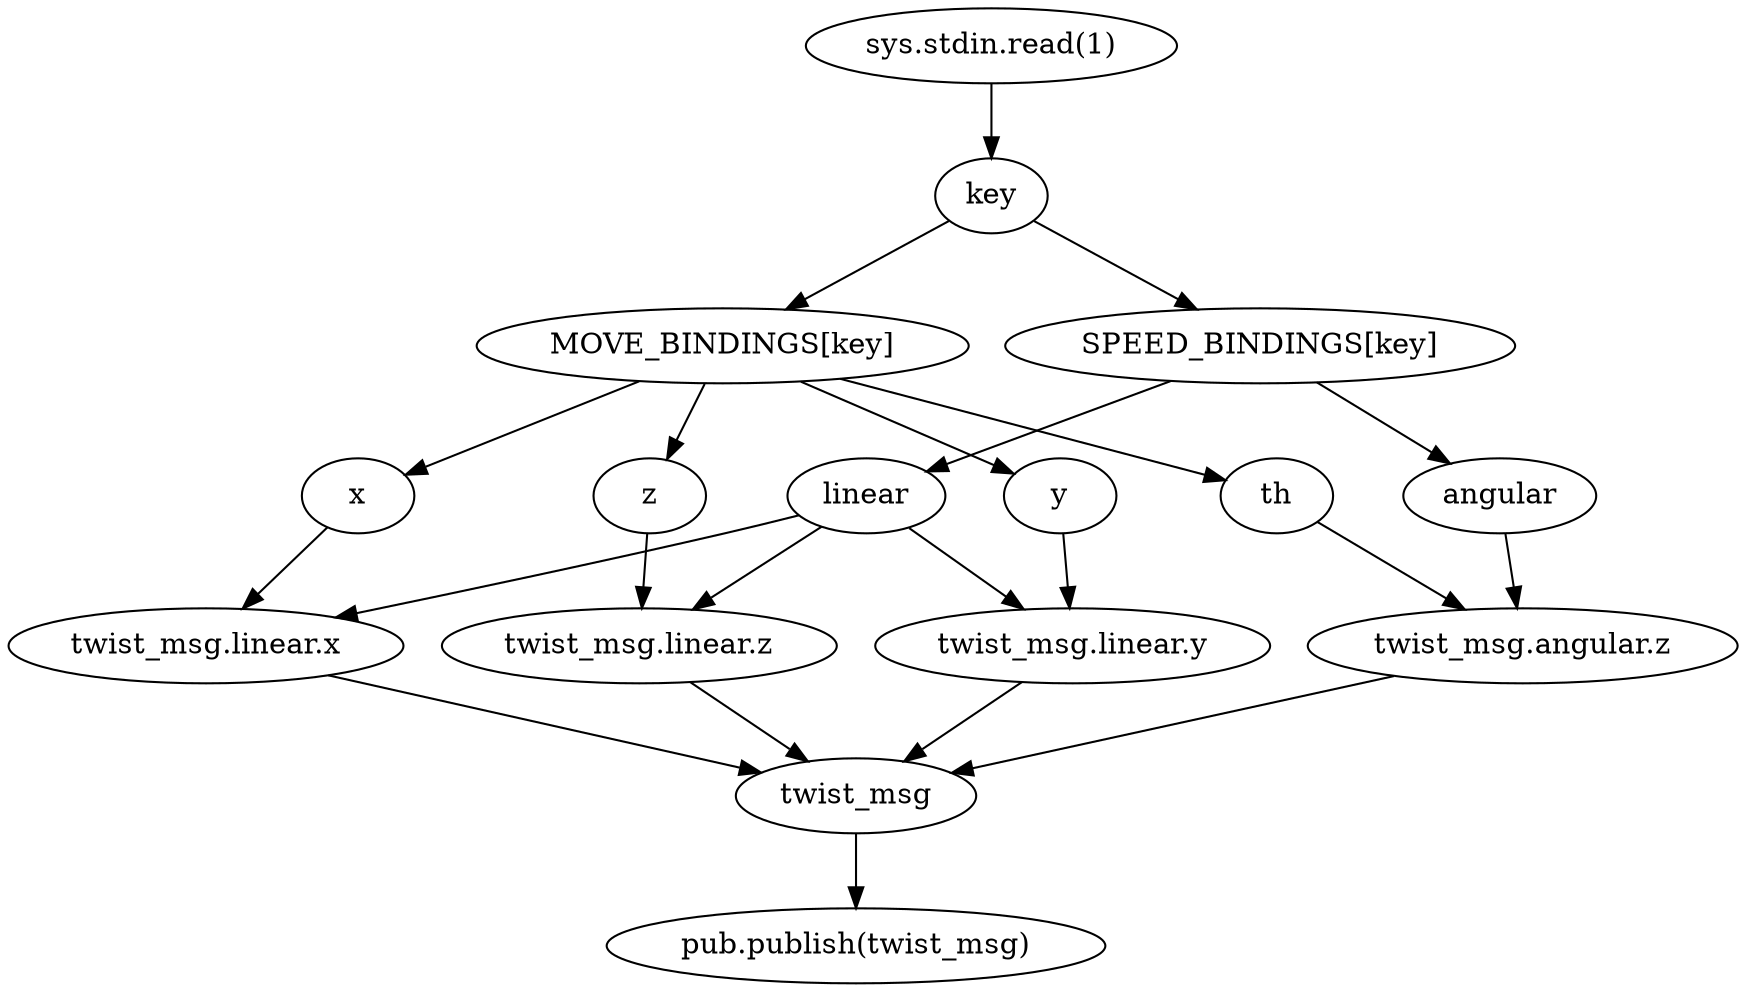 digraph G {
    "sys.stdin.read(1)" -> "key";
    "key" -> "MOVE_BINDINGS[key]";
    "key" -> "SPEED_BINDINGS[key]";
    "MOVE_BINDINGS[key]" -> "x";
    "MOVE_BINDINGS[key]" -> "y";
    "MOVE_BINDINGS[key]" -> "z";
    "MOVE_BINDINGS[key]" -> "th";
    "SPEED_BINDINGS[key]" -> "linear";
    "SPEED_BINDINGS[key]" -> "angular";
    "x" -> "twist_msg.linear.x";
    "y" -> "twist_msg.linear.y";
    "z" -> "twist_msg.linear.z";
    "th" -> "twist_msg.angular.z";
    "linear" -> "twist_msg.linear.x";
    "linear" -> "twist_msg.linear.y";
    "linear" -> "twist_msg.linear.z";
    "angular" -> "twist_msg.angular.z";
    "twist_msg.linear.x" -> "twist_msg";
    "twist_msg.linear.y" -> "twist_msg";
    "twist_msg.linear.z" -> "twist_msg";
    "twist_msg.angular.z" -> "twist_msg";
    "twist_msg" -> "pub.publish(twist_msg)";
}
